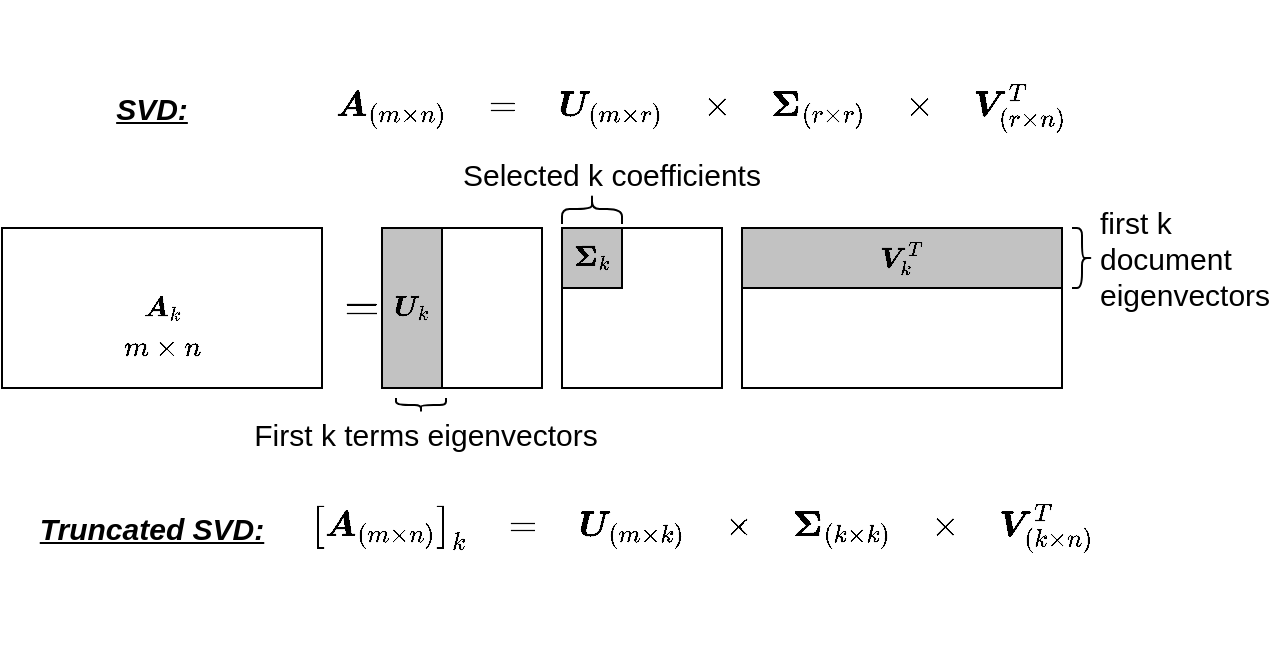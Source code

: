 <mxfile version="14.5.1" type="device"><diagram id="9Bt_wHBwNm0o32oQv2mA" name="Page-1"><mxGraphModel dx="905" dy="680" grid="1" gridSize="10" guides="1" tooltips="1" connect="1" arrows="1" fold="1" page="1" pageScale="1" pageWidth="850" pageHeight="1100" math="1" shadow="0"><root><mxCell id="0"/><mxCell id="1" parent="0"/><mxCell id="CDWev28exZRir3RwCKOC-14" value="" style="whiteSpace=wrap;html=1;aspect=fixed;strokeWidth=1;fillColor=none;" vertex="1" parent="1"><mxGeometry x="360" y="200" width="80" height="80" as="geometry"/></mxCell><mxCell id="CDWev28exZRir3RwCKOC-2" value="$$\boldsymbol{A}_k$$" style="rounded=0;whiteSpace=wrap;html=1;" vertex="1" parent="1"><mxGeometry x="80" y="200" width="160" height="80" as="geometry"/></mxCell><mxCell id="CDWev28exZRir3RwCKOC-3" value="&lt;font size=&quot;1&quot;&gt;&lt;b style=&quot;font-size: 19px&quot;&gt;$$=$$&lt;/b&gt;&lt;/font&gt;" style="text;html=1;strokeColor=none;fillColor=none;align=center;verticalAlign=middle;whiteSpace=wrap;rounded=0;" vertex="1" parent="1"><mxGeometry x="240" y="230" width="40" height="20" as="geometry"/></mxCell><mxCell id="CDWev28exZRir3RwCKOC-4" value="" style="rounded=0;whiteSpace=wrap;html=1;" vertex="1" parent="1"><mxGeometry x="300" y="200" width="50" height="80" as="geometry"/></mxCell><mxCell id="CDWev28exZRir3RwCKOC-6" value="$$\boldsymbol{U}_k$$" style="rounded=0;whiteSpace=wrap;html=1;fillColor=#C2C2C2;" vertex="1" parent="1"><mxGeometry x="270" y="200" width="30" height="80" as="geometry"/></mxCell><mxCell id="CDWev28exZRir3RwCKOC-9" value="&lt;font style=&quot;font-size: 15px&quot;&gt;First k terms eigenvectors&lt;/font&gt;" style="text;html=1;strokeColor=none;fillColor=none;align=center;verticalAlign=middle;whiteSpace=wrap;rounded=0;" vertex="1" parent="1"><mxGeometry x="200" y="293" width="184" height="20" as="geometry"/></mxCell><mxCell id="CDWev28exZRir3RwCKOC-11" value="$$\boldsymbol{\Sigma}_k$$" style="whiteSpace=wrap;html=1;aspect=fixed;strokeWidth=1;fillColor=#C2C2C2;" vertex="1" parent="1"><mxGeometry x="360" y="200" width="30" height="30" as="geometry"/></mxCell><mxCell id="CDWev28exZRir3RwCKOC-12" value="$$\boldsymbol{V}^T_k$$" style="rounded=0;whiteSpace=wrap;html=1;strokeWidth=1;fillColor=#C2C2C2;" vertex="1" parent="1"><mxGeometry x="450" y="200" width="160" height="30" as="geometry"/></mxCell><mxCell id="CDWev28exZRir3RwCKOC-13" value="" style="rounded=0;whiteSpace=wrap;html=1;strokeWidth=1;fillColor=#FFFFFF;" vertex="1" parent="1"><mxGeometry x="450" y="230" width="160" height="50" as="geometry"/></mxCell><mxCell id="CDWev28exZRir3RwCKOC-17" value="" style="shape=curlyBracket;whiteSpace=wrap;html=1;rounded=1;strokeWidth=1;fillColor=#C2C2C2;rotation=90;" vertex="1" parent="1"><mxGeometry x="367.5" y="175.5" width="15" height="30" as="geometry"/></mxCell><mxCell id="CDWev28exZRir3RwCKOC-18" value="&lt;font style=&quot;font-size: 15px&quot;&gt;Selected k coefficients&lt;/font&gt;" style="text;html=1;strokeColor=none;fillColor=none;align=center;verticalAlign=middle;whiteSpace=wrap;rounded=0;" vertex="1" parent="1"><mxGeometry x="300" y="163" width="170" height="20" as="geometry"/></mxCell><mxCell id="CDWev28exZRir3RwCKOC-19" value="" style="shape=curlyBracket;whiteSpace=wrap;html=1;rounded=1;strokeWidth=1;fillColor=#C2C2C2;rotation=-90;" vertex="1" parent="1"><mxGeometry x="286" y="276" width="7" height="25" as="geometry"/></mxCell><mxCell id="CDWev28exZRir3RwCKOC-20" value="" style="shape=curlyBracket;whiteSpace=wrap;html=1;rounded=1;strokeWidth=1;fillColor=#C2C2C2;rotation=-180;" vertex="1" parent="1"><mxGeometry x="615" y="200" width="10" height="30" as="geometry"/></mxCell><mxCell id="CDWev28exZRir3RwCKOC-22" value="&lt;font style=&quot;font-size: 15px&quot;&gt;first k document eigenvectors&lt;/font&gt;" style="text;html=1;strokeColor=none;fillColor=none;align=left;verticalAlign=middle;whiteSpace=wrap;rounded=0;" vertex="1" parent="1"><mxGeometry x="627" y="187.5" width="70" height="55" as="geometry"/></mxCell><mxCell id="CDWev28exZRir3RwCKOC-23" value="$$m \times n$$" style="text;html=1;strokeColor=none;fillColor=none;align=center;verticalAlign=middle;whiteSpace=wrap;rounded=0;" vertex="1" parent="1"><mxGeometry x="140" y="250" width="40" height="20" as="geometry"/></mxCell><mxCell id="CDWev28exZRir3RwCKOC-31" value="$$\boldsymbol{A}_{(m \times n)}\:\:\:\:&amp;nbsp;&lt;br style=&quot;font-size: 15px&quot;&gt;=\:\:\:\:&amp;nbsp;&lt;br style=&quot;font-size: 15px&quot;&gt;&amp;nbsp;\boldsymbol{U}_{(m \times r)}\:\:\:\: \times \:\:\:\:&lt;br style=&quot;font-size: 15px&quot;&gt;&amp;nbsp;\boldsymbol{\Sigma}_{(r \times r)}\:\:\:\:&amp;nbsp;&lt;br style=&quot;font-size: 15px&quot;&gt;\times\:\:\:\:&amp;nbsp;&lt;br style=&quot;font-size: 15px&quot;&gt;\boldsymbol{V}^T_{(r \times n)}$$" style="text;html=1;strokeColor=none;fillColor=none;align=center;verticalAlign=middle;whiteSpace=wrap;rounded=0;fontSize=15;" vertex="1" parent="1"><mxGeometry x="240" y="130" width="380" height="20" as="geometry"/></mxCell><mxCell id="CDWev28exZRir3RwCKOC-36" value="&lt;i&gt;&lt;font style=&quot;font-size: 15px&quot;&gt;SVD:&lt;/font&gt;&lt;/i&gt;" style="text;html=1;strokeColor=none;fillColor=none;align=center;verticalAlign=middle;whiteSpace=wrap;rounded=0;fontStyle=5" vertex="1" parent="1"><mxGeometry x="135" y="130" width="40" height="20" as="geometry"/></mxCell><mxCell id="CDWev28exZRir3RwCKOC-39" value="&lt;i&gt;&lt;font style=&quot;font-size: 15px&quot;&gt;Truncated SVD:&lt;/font&gt;&lt;/i&gt;" style="text;html=1;strokeColor=none;fillColor=none;align=center;verticalAlign=middle;whiteSpace=wrap;rounded=0;fontStyle=5" vertex="1" parent="1"><mxGeometry x="90" y="340" width="130" height="20" as="geometry"/></mxCell><mxCell id="CDWev28exZRir3RwCKOC-41" value="$$\left[\boldsymbol{A}_{(m \times n)}\right]_k\:\:\:\:&amp;nbsp;&lt;br style=&quot;font-size: 15px&quot;&gt;=\:\:\:\:&amp;nbsp;&lt;br style=&quot;font-size: 15px&quot;&gt;\boldsymbol{U}_{(m \times k)}\:\:\:\:&amp;nbsp;&lt;br style=&quot;font-size: 15px&quot;&gt;\times\:\:\:\:&amp;nbsp;&lt;br style=&quot;font-size: 15px&quot;&gt;\boldsymbol{\Sigma}_{(k \times k)}\:\:\:\:&amp;nbsp;&lt;br style=&quot;font-size: 15px&quot;&gt;&amp;nbsp;\times\:\:\:\:&amp;nbsp;&lt;br style=&quot;font-size: 15px&quot;&gt;&amp;nbsp;\boldsymbol{V}^T_{(k \times n)}$$" style="text;html=1;strokeColor=none;fillColor=none;align=center;verticalAlign=middle;whiteSpace=wrap;rounded=0;fontSize=15;" vertex="1" parent="1"><mxGeometry x="240" y="340" width="380" height="20" as="geometry"/></mxCell></root></mxGraphModel></diagram></mxfile>